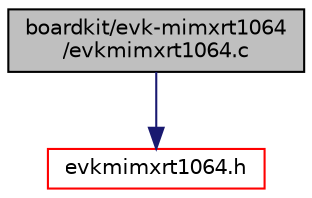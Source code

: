digraph "boardkit/evk-mimxrt1064/evkmimxrt1064.c"
{
  edge [fontname="Helvetica",fontsize="10",labelfontname="Helvetica",labelfontsize="10"];
  node [fontname="Helvetica",fontsize="10",shape=record];
  Node0 [label="boardkit/evk-mimxrt1064\l/evkmimxrt1064.c",height=0.2,width=0.4,color="black", fillcolor="grey75", style="filled", fontcolor="black"];
  Node0 -> Node1 [color="midnightblue",fontsize="10",style="solid",fontname="Helvetica"];
  Node1 [label="evkmimxrt1064.h",height=0.2,width=0.4,color="red", fillcolor="white", style="filled",URL="$evkmimxrt1064_8h.html",tooltip="The evkmimxrt1064.h file defines GPIO pin mappings for evkmimxrt1064 board. "];
}
